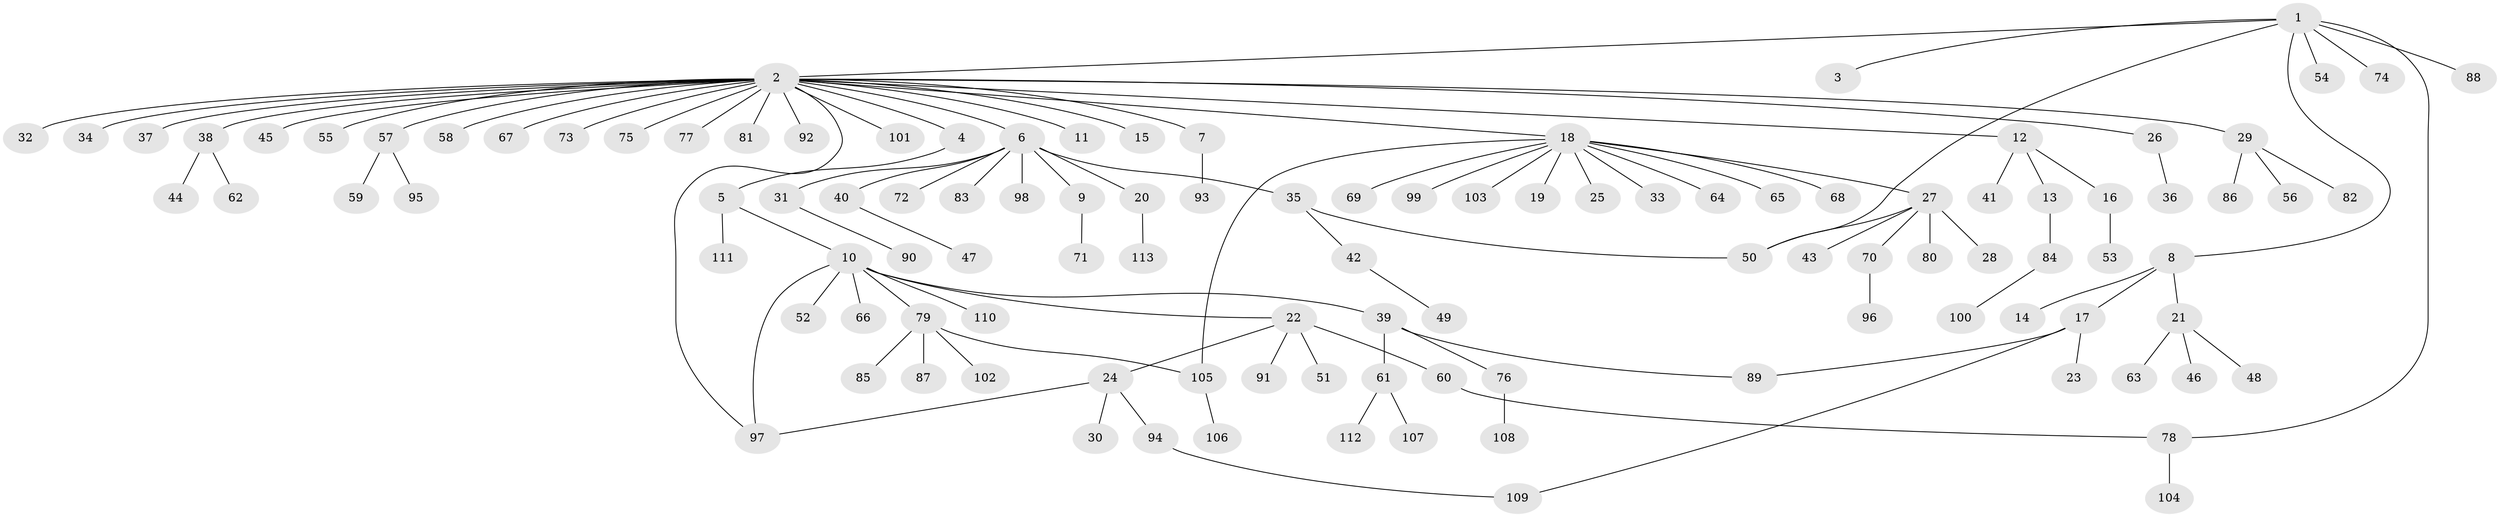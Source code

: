 // Generated by graph-tools (version 1.1) at 2025/01/03/09/25 03:01:40]
// undirected, 113 vertices, 120 edges
graph export_dot {
graph [start="1"]
  node [color=gray90,style=filled];
  1;
  2;
  3;
  4;
  5;
  6;
  7;
  8;
  9;
  10;
  11;
  12;
  13;
  14;
  15;
  16;
  17;
  18;
  19;
  20;
  21;
  22;
  23;
  24;
  25;
  26;
  27;
  28;
  29;
  30;
  31;
  32;
  33;
  34;
  35;
  36;
  37;
  38;
  39;
  40;
  41;
  42;
  43;
  44;
  45;
  46;
  47;
  48;
  49;
  50;
  51;
  52;
  53;
  54;
  55;
  56;
  57;
  58;
  59;
  60;
  61;
  62;
  63;
  64;
  65;
  66;
  67;
  68;
  69;
  70;
  71;
  72;
  73;
  74;
  75;
  76;
  77;
  78;
  79;
  80;
  81;
  82;
  83;
  84;
  85;
  86;
  87;
  88;
  89;
  90;
  91;
  92;
  93;
  94;
  95;
  96;
  97;
  98;
  99;
  100;
  101;
  102;
  103;
  104;
  105;
  106;
  107;
  108;
  109;
  110;
  111;
  112;
  113;
  1 -- 2;
  1 -- 3;
  1 -- 8;
  1 -- 50;
  1 -- 54;
  1 -- 74;
  1 -- 78;
  1 -- 88;
  2 -- 4;
  2 -- 6;
  2 -- 7;
  2 -- 11;
  2 -- 12;
  2 -- 15;
  2 -- 18;
  2 -- 26;
  2 -- 29;
  2 -- 32;
  2 -- 34;
  2 -- 37;
  2 -- 38;
  2 -- 45;
  2 -- 55;
  2 -- 57;
  2 -- 58;
  2 -- 67;
  2 -- 73;
  2 -- 75;
  2 -- 77;
  2 -- 81;
  2 -- 92;
  2 -- 97;
  2 -- 101;
  4 -- 5;
  5 -- 10;
  5 -- 111;
  6 -- 9;
  6 -- 20;
  6 -- 31;
  6 -- 35;
  6 -- 40;
  6 -- 72;
  6 -- 83;
  6 -- 98;
  7 -- 93;
  8 -- 14;
  8 -- 17;
  8 -- 21;
  9 -- 71;
  10 -- 22;
  10 -- 39;
  10 -- 52;
  10 -- 66;
  10 -- 79;
  10 -- 97;
  10 -- 110;
  12 -- 13;
  12 -- 16;
  12 -- 41;
  13 -- 84;
  16 -- 53;
  17 -- 23;
  17 -- 89;
  17 -- 109;
  18 -- 19;
  18 -- 25;
  18 -- 27;
  18 -- 33;
  18 -- 64;
  18 -- 65;
  18 -- 68;
  18 -- 69;
  18 -- 99;
  18 -- 103;
  18 -- 105;
  20 -- 113;
  21 -- 46;
  21 -- 48;
  21 -- 63;
  22 -- 24;
  22 -- 51;
  22 -- 60;
  22 -- 91;
  24 -- 30;
  24 -- 94;
  24 -- 97;
  26 -- 36;
  27 -- 28;
  27 -- 43;
  27 -- 50;
  27 -- 70;
  27 -- 80;
  29 -- 56;
  29 -- 82;
  29 -- 86;
  31 -- 90;
  35 -- 42;
  35 -- 50;
  38 -- 44;
  38 -- 62;
  39 -- 61;
  39 -- 76;
  39 -- 89;
  40 -- 47;
  42 -- 49;
  57 -- 59;
  57 -- 95;
  60 -- 78;
  61 -- 107;
  61 -- 112;
  70 -- 96;
  76 -- 108;
  78 -- 104;
  79 -- 85;
  79 -- 87;
  79 -- 102;
  79 -- 105;
  84 -- 100;
  94 -- 109;
  105 -- 106;
}
